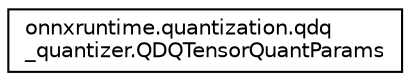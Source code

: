 digraph "Graphical Class Hierarchy"
{
 // LATEX_PDF_SIZE
  edge [fontname="Helvetica",fontsize="10",labelfontname="Helvetica",labelfontsize="10"];
  node [fontname="Helvetica",fontsize="10",shape=record];
  rankdir="LR";
  Node0 [label="onnxruntime.quantization.qdq\l_quantizer.QDQTensorQuantParams",height=0.2,width=0.4,color="black", fillcolor="white", style="filled",URL="$classonnxruntime_1_1quantization_1_1qdq__quantizer_1_1QDQTensorQuantParams.html",tooltip=" "];
}
